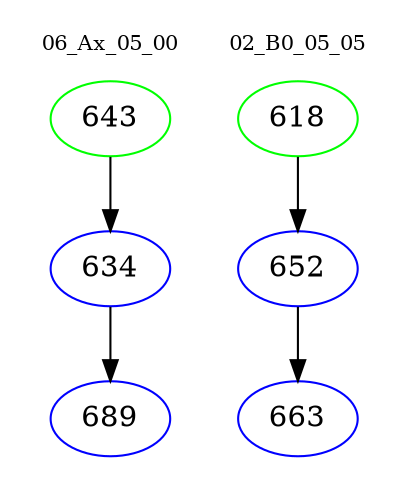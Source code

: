 digraph{
subgraph cluster_0 {
color = white
label = "06_Ax_05_00";
fontsize=10;
T0_643 [label="643", color="green"]
T0_643 -> T0_634 [color="black"]
T0_634 [label="634", color="blue"]
T0_634 -> T0_689 [color="black"]
T0_689 [label="689", color="blue"]
}
subgraph cluster_1 {
color = white
label = "02_B0_05_05";
fontsize=10;
T1_618 [label="618", color="green"]
T1_618 -> T1_652 [color="black"]
T1_652 [label="652", color="blue"]
T1_652 -> T1_663 [color="black"]
T1_663 [label="663", color="blue"]
}
}
